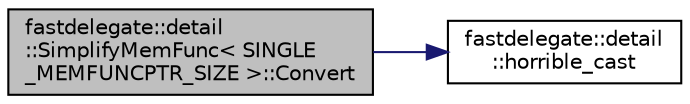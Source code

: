 digraph "fastdelegate::detail::SimplifyMemFunc&lt; SINGLE_MEMFUNCPTR_SIZE &gt;::Convert"
{
 // INTERACTIVE_SVG=YES
  edge [fontname="Helvetica",fontsize="10",labelfontname="Helvetica",labelfontsize="10"];
  node [fontname="Helvetica",fontsize="10",shape=record];
  rankdir="LR";
  Node1 [label="fastdelegate::detail\l::SimplifyMemFunc\< SINGLE\l_MEMFUNCPTR_SIZE \>::Convert",height=0.2,width=0.4,color="black", fillcolor="grey75", style="filled" fontcolor="black"];
  Node1 -> Node2 [color="midnightblue",fontsize="10",style="solid",fontname="Helvetica"];
  Node2 [label="fastdelegate::detail\l::horrible_cast",height=0.2,width=0.4,color="black", fillcolor="white", style="filled",URL="$namespacefastdelegate_1_1detail.html#a86679b5250cd8cc9019fce015a3b1fb6"];
}
